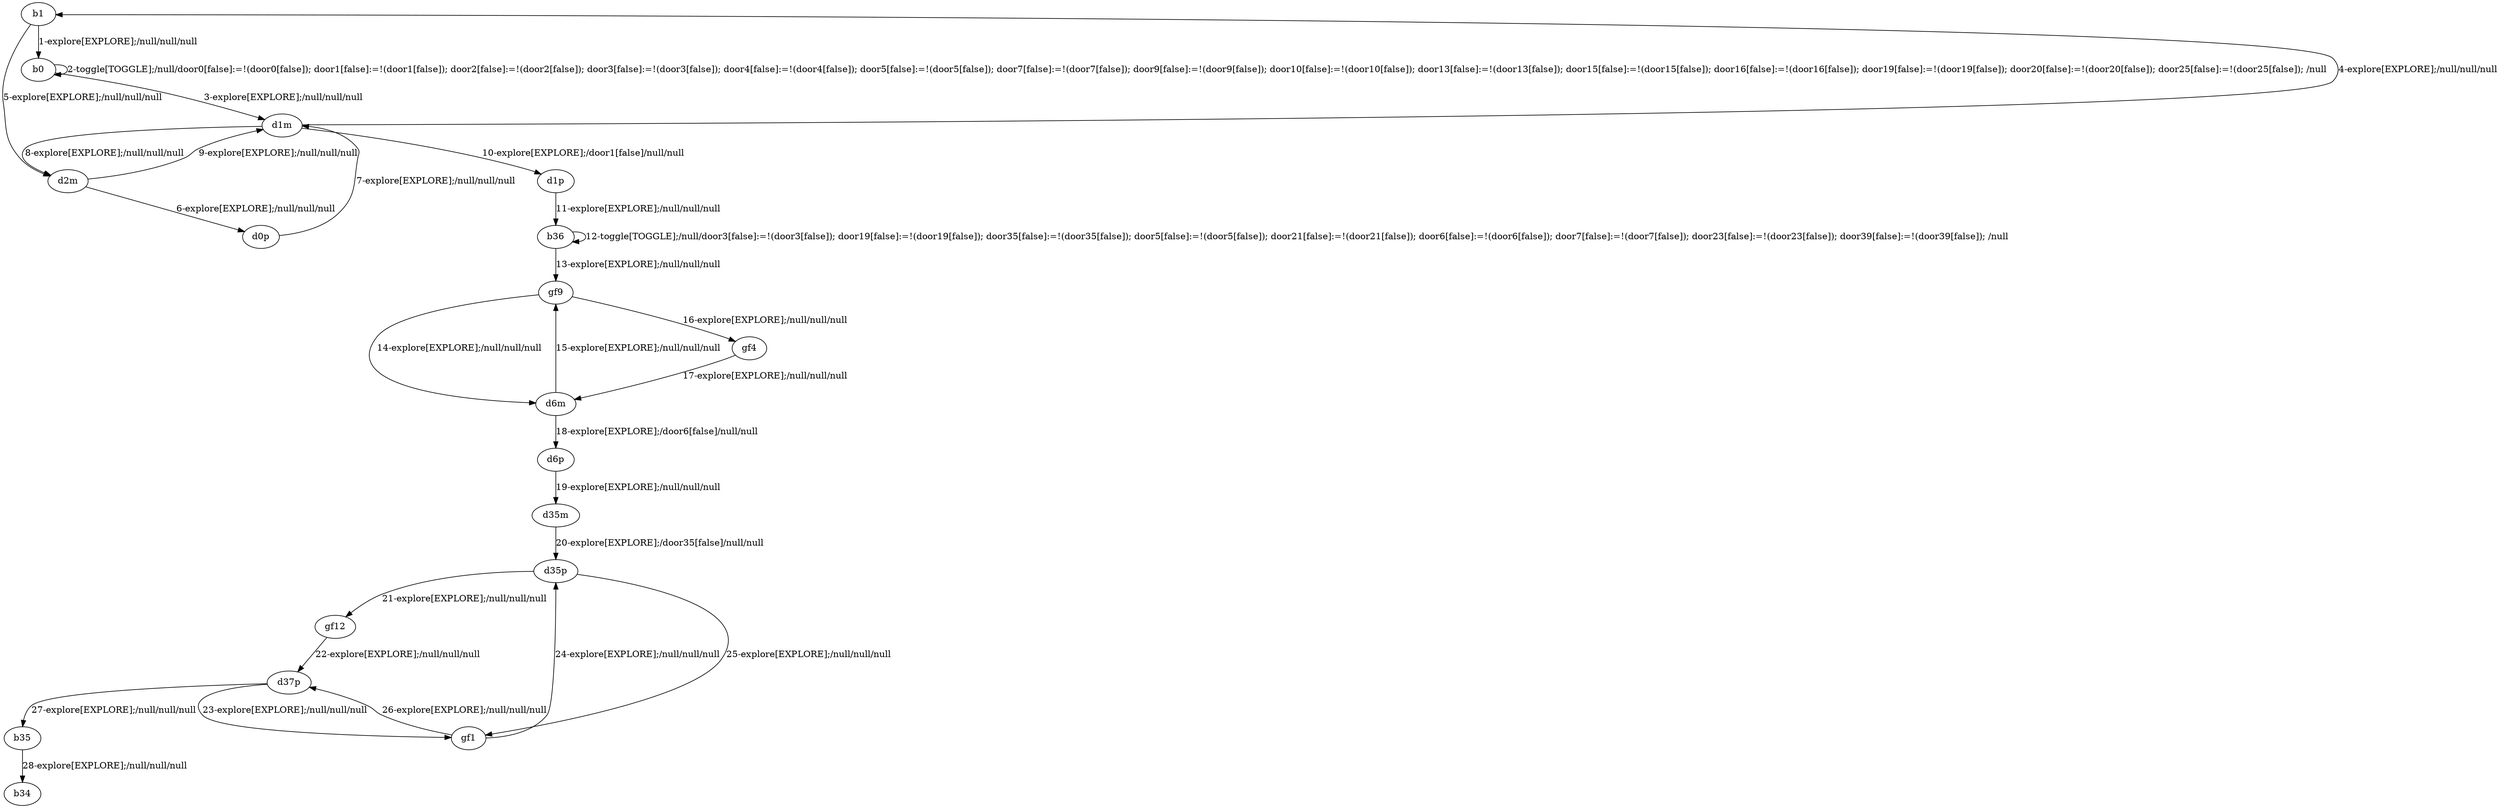 # Total number of goals covered by this test: 2
# d37p --> b35
# b35 --> b34

digraph g {
"b1" -> "b0" [label = "1-explore[EXPLORE];/null/null/null"];
"b0" -> "b0" [label = "2-toggle[TOGGLE];/null/door0[false]:=!(door0[false]); door1[false]:=!(door1[false]); door2[false]:=!(door2[false]); door3[false]:=!(door3[false]); door4[false]:=!(door4[false]); door5[false]:=!(door5[false]); door7[false]:=!(door7[false]); door9[false]:=!(door9[false]); door10[false]:=!(door10[false]); door13[false]:=!(door13[false]); door15[false]:=!(door15[false]); door16[false]:=!(door16[false]); door19[false]:=!(door19[false]); door20[false]:=!(door20[false]); door25[false]:=!(door25[false]); /null"];
"b0" -> "d1m" [label = "3-explore[EXPLORE];/null/null/null"];
"d1m" -> "b1" [label = "4-explore[EXPLORE];/null/null/null"];
"b1" -> "d2m" [label = "5-explore[EXPLORE];/null/null/null"];
"d2m" -> "d0p" [label = "6-explore[EXPLORE];/null/null/null"];
"d0p" -> "d1m" [label = "7-explore[EXPLORE];/null/null/null"];
"d1m" -> "d2m" [label = "8-explore[EXPLORE];/null/null/null"];
"d2m" -> "d1m" [label = "9-explore[EXPLORE];/null/null/null"];
"d1m" -> "d1p" [label = "10-explore[EXPLORE];/door1[false]/null/null"];
"d1p" -> "b36" [label = "11-explore[EXPLORE];/null/null/null"];
"b36" -> "b36" [label = "12-toggle[TOGGLE];/null/door3[false]:=!(door3[false]); door19[false]:=!(door19[false]); door35[false]:=!(door35[false]); door5[false]:=!(door5[false]); door21[false]:=!(door21[false]); door6[false]:=!(door6[false]); door7[false]:=!(door7[false]); door23[false]:=!(door23[false]); door39[false]:=!(door39[false]); /null"];
"b36" -> "gf9" [label = "13-explore[EXPLORE];/null/null/null"];
"gf9" -> "d6m" [label = "14-explore[EXPLORE];/null/null/null"];
"d6m" -> "gf9" [label = "15-explore[EXPLORE];/null/null/null"];
"gf9" -> "gf4" [label = "16-explore[EXPLORE];/null/null/null"];
"gf4" -> "d6m" [label = "17-explore[EXPLORE];/null/null/null"];
"d6m" -> "d6p" [label = "18-explore[EXPLORE];/door6[false]/null/null"];
"d6p" -> "d35m" [label = "19-explore[EXPLORE];/null/null/null"];
"d35m" -> "d35p" [label = "20-explore[EXPLORE];/door35[false]/null/null"];
"d35p" -> "gf12" [label = "21-explore[EXPLORE];/null/null/null"];
"gf12" -> "d37p" [label = "22-explore[EXPLORE];/null/null/null"];
"d37p" -> "gf1" [label = "23-explore[EXPLORE];/null/null/null"];
"gf1" -> "d35p" [label = "24-explore[EXPLORE];/null/null/null"];
"d35p" -> "gf1" [label = "25-explore[EXPLORE];/null/null/null"];
"gf1" -> "d37p" [label = "26-explore[EXPLORE];/null/null/null"];
"d37p" -> "b35" [label = "27-explore[EXPLORE];/null/null/null"];
"b35" -> "b34" [label = "28-explore[EXPLORE];/null/null/null"];
}